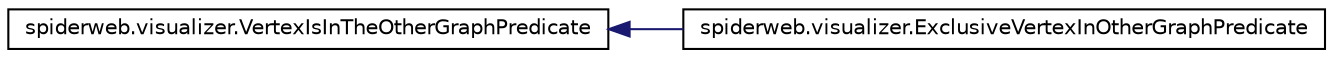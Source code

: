 digraph G
{
  edge [fontname="Helvetica",fontsize="10",labelfontname="Helvetica",labelfontsize="10"];
  node [fontname="Helvetica",fontsize="10",shape=record];
  rankdir=LR;
  Node1 [label="spiderweb.visualizer.VertexIsInTheOtherGraphPredicate",height=0.2,width=0.4,color="black", fillcolor="white", style="filled",URL="$classspiderweb_1_1visualizer_1_1_vertex_is_in_the_other_graph_predicate.html"];
  Node1 -> Node2 [dir=back,color="midnightblue",fontsize="10",style="solid",fontname="Helvetica"];
  Node2 [label="spiderweb.visualizer.ExclusiveVertexInOtherGraphPredicate",height=0.2,width=0.4,color="black", fillcolor="white", style="filled",URL="$classspiderweb_1_1visualizer_1_1_exclusive_vertex_in_other_graph_predicate.html"];
}
